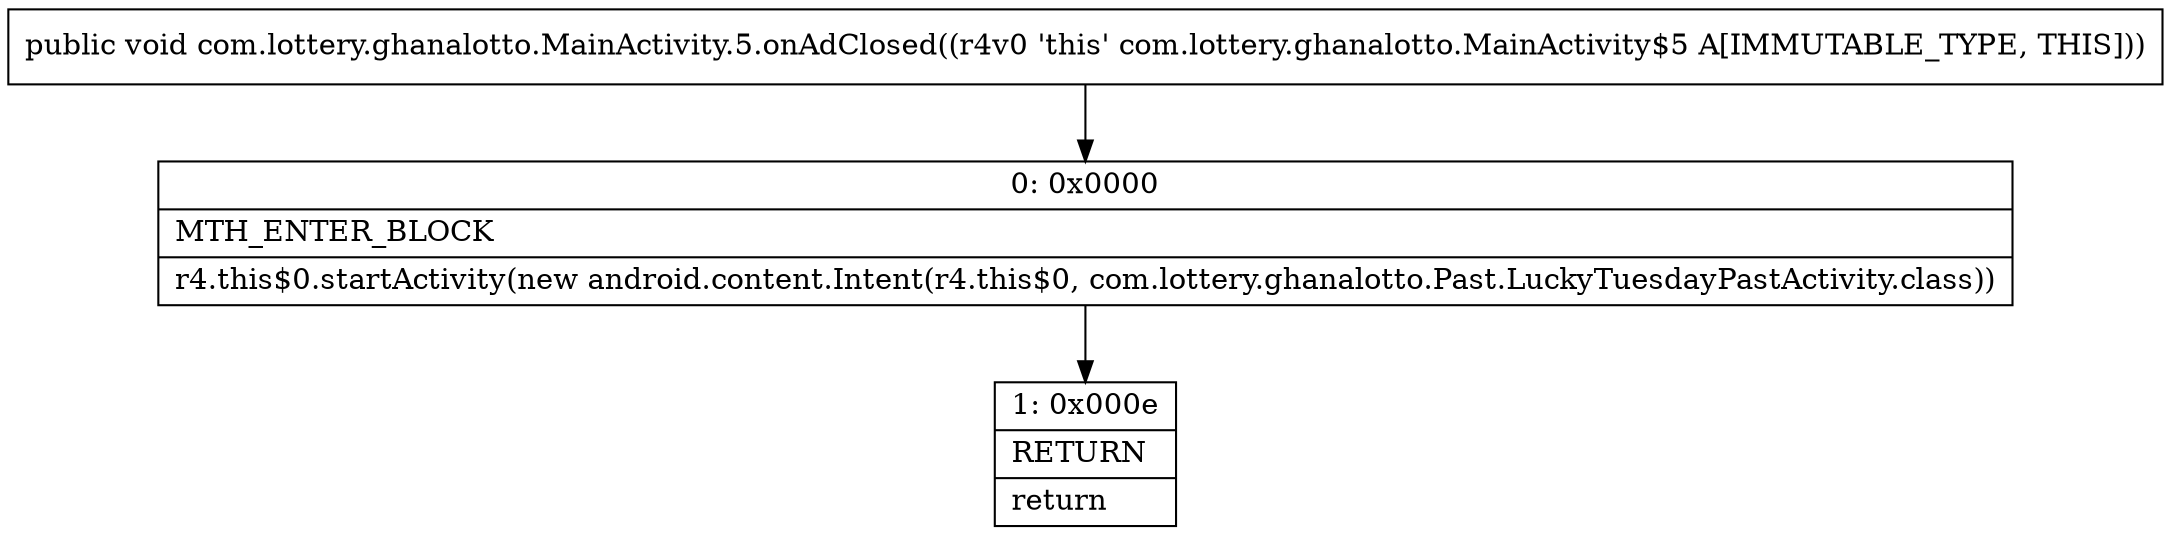 digraph "CFG forcom.lottery.ghanalotto.MainActivity.5.onAdClosed()V" {
Node_0 [shape=record,label="{0\:\ 0x0000|MTH_ENTER_BLOCK\l|r4.this$0.startActivity(new android.content.Intent(r4.this$0, com.lottery.ghanalotto.Past.LuckyTuesdayPastActivity.class))\l}"];
Node_1 [shape=record,label="{1\:\ 0x000e|RETURN\l|return\l}"];
MethodNode[shape=record,label="{public void com.lottery.ghanalotto.MainActivity.5.onAdClosed((r4v0 'this' com.lottery.ghanalotto.MainActivity$5 A[IMMUTABLE_TYPE, THIS])) }"];
MethodNode -> Node_0;
Node_0 -> Node_1;
}

